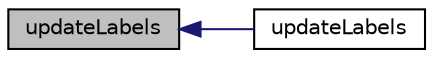 digraph "updateLabels"
{
  bgcolor="transparent";
  edge [fontname="Helvetica",fontsize="10",labelfontname="Helvetica",labelfontsize="10"];
  node [fontname="Helvetica",fontsize="10",shape=record];
  rankdir="LR";
  Node6 [label="updateLabels",height=0.2,width=0.4,color="black", fillcolor="grey75", style="filled", fontcolor="black"];
  Node6 -> Node7 [dir="back",color="midnightblue",fontsize="10",style="solid",fontname="Helvetica"];
  Node7 [label="updateLabels",height=0.2,width=0.4,color="black",URL="$a22241.html#aabad227770ae783a1b7c8ee859e92e89",tooltip="Update map from map. Used to update cell/face labels. "];
}
